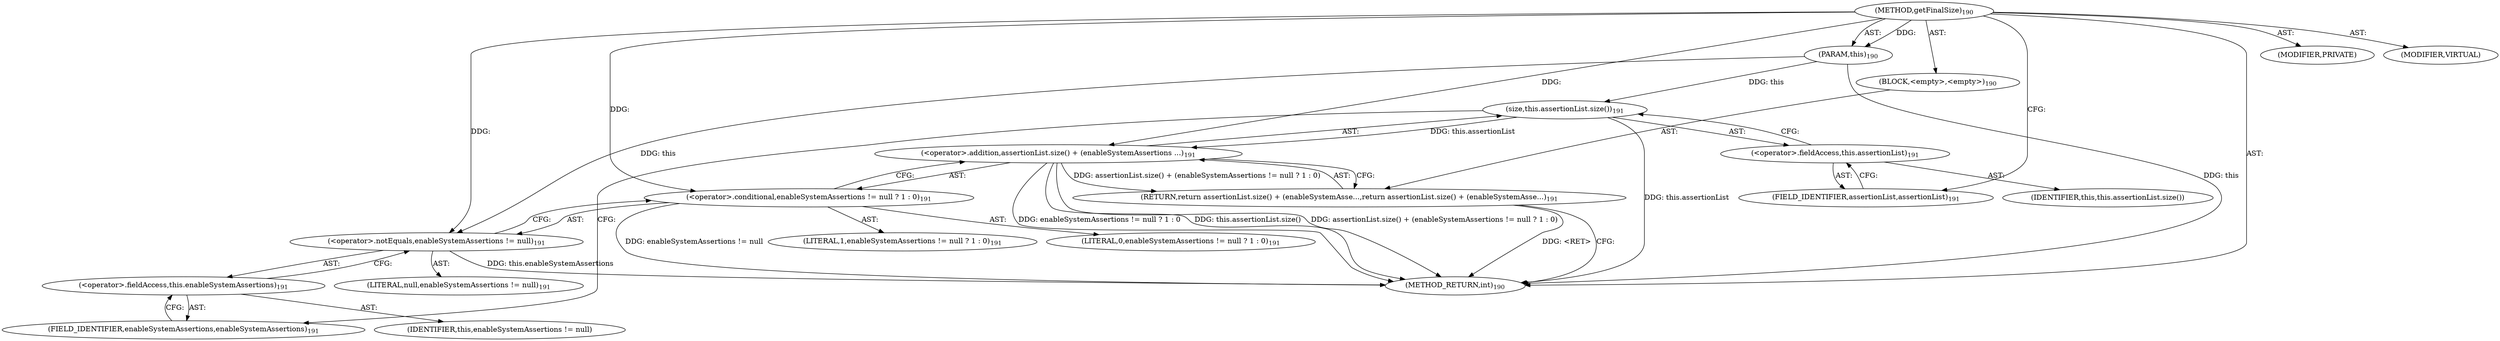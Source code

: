 digraph "getFinalSize" {  
"111669149702" [label = <(METHOD,getFinalSize)<SUB>190</SUB>> ]
"115964117007" [label = <(PARAM,this)<SUB>190</SUB>> ]
"25769803787" [label = <(BLOCK,&lt;empty&gt;,&lt;empty&gt;)<SUB>190</SUB>> ]
"146028888067" [label = <(RETURN,return assertionList.size() + (enableSystemAsse...,return assertionList.size() + (enableSystemAsse...)<SUB>191</SUB>> ]
"30064771106" [label = <(&lt;operator&gt;.addition,assertionList.size() + (enableSystemAssertions ...)<SUB>191</SUB>> ]
"30064771107" [label = <(size,this.assertionList.size())<SUB>191</SUB>> ]
"30064771108" [label = <(&lt;operator&gt;.fieldAccess,this.assertionList)<SUB>191</SUB>> ]
"68719476781" [label = <(IDENTIFIER,this,this.assertionList.size())> ]
"55834574853" [label = <(FIELD_IDENTIFIER,assertionList,assertionList)<SUB>191</SUB>> ]
"30064771109" [label = <(&lt;operator&gt;.conditional,enableSystemAssertions != null ? 1 : 0)<SUB>191</SUB>> ]
"30064771110" [label = <(&lt;operator&gt;.notEquals,enableSystemAssertions != null)<SUB>191</SUB>> ]
"30064771111" [label = <(&lt;operator&gt;.fieldAccess,this.enableSystemAssertions)<SUB>191</SUB>> ]
"68719476782" [label = <(IDENTIFIER,this,enableSystemAssertions != null)> ]
"55834574854" [label = <(FIELD_IDENTIFIER,enableSystemAssertions,enableSystemAssertions)<SUB>191</SUB>> ]
"90194313220" [label = <(LITERAL,null,enableSystemAssertions != null)<SUB>191</SUB>> ]
"90194313221" [label = <(LITERAL,1,enableSystemAssertions != null ? 1 : 0)<SUB>191</SUB>> ]
"90194313222" [label = <(LITERAL,0,enableSystemAssertions != null ? 1 : 0)<SUB>191</SUB>> ]
"133143986190" [label = <(MODIFIER,PRIVATE)> ]
"133143986191" [label = <(MODIFIER,VIRTUAL)> ]
"128849018886" [label = <(METHOD_RETURN,int)<SUB>190</SUB>> ]
  "111669149702" -> "115964117007"  [ label = "AST: "] 
  "111669149702" -> "25769803787"  [ label = "AST: "] 
  "111669149702" -> "133143986190"  [ label = "AST: "] 
  "111669149702" -> "133143986191"  [ label = "AST: "] 
  "111669149702" -> "128849018886"  [ label = "AST: "] 
  "25769803787" -> "146028888067"  [ label = "AST: "] 
  "146028888067" -> "30064771106"  [ label = "AST: "] 
  "30064771106" -> "30064771107"  [ label = "AST: "] 
  "30064771106" -> "30064771109"  [ label = "AST: "] 
  "30064771107" -> "30064771108"  [ label = "AST: "] 
  "30064771108" -> "68719476781"  [ label = "AST: "] 
  "30064771108" -> "55834574853"  [ label = "AST: "] 
  "30064771109" -> "30064771110"  [ label = "AST: "] 
  "30064771109" -> "90194313221"  [ label = "AST: "] 
  "30064771109" -> "90194313222"  [ label = "AST: "] 
  "30064771110" -> "30064771111"  [ label = "AST: "] 
  "30064771110" -> "90194313220"  [ label = "AST: "] 
  "30064771111" -> "68719476782"  [ label = "AST: "] 
  "30064771111" -> "55834574854"  [ label = "AST: "] 
  "146028888067" -> "128849018886"  [ label = "CFG: "] 
  "30064771106" -> "146028888067"  [ label = "CFG: "] 
  "30064771107" -> "55834574854"  [ label = "CFG: "] 
  "30064771109" -> "30064771106"  [ label = "CFG: "] 
  "30064771108" -> "30064771107"  [ label = "CFG: "] 
  "30064771110" -> "30064771109"  [ label = "CFG: "] 
  "55834574853" -> "30064771108"  [ label = "CFG: "] 
  "30064771111" -> "30064771110"  [ label = "CFG: "] 
  "55834574854" -> "30064771111"  [ label = "CFG: "] 
  "111669149702" -> "55834574853"  [ label = "CFG: "] 
  "146028888067" -> "128849018886"  [ label = "DDG: &lt;RET&gt;"] 
  "115964117007" -> "128849018886"  [ label = "DDG: this"] 
  "30064771107" -> "128849018886"  [ label = "DDG: this.assertionList"] 
  "30064771106" -> "128849018886"  [ label = "DDG: this.assertionList.size()"] 
  "30064771110" -> "128849018886"  [ label = "DDG: this.enableSystemAssertions"] 
  "30064771109" -> "128849018886"  [ label = "DDG: enableSystemAssertions != null"] 
  "30064771106" -> "128849018886"  [ label = "DDG: enableSystemAssertions != null ? 1 : 0"] 
  "30064771106" -> "128849018886"  [ label = "DDG: assertionList.size() + (enableSystemAssertions != null ? 1 : 0)"] 
  "111669149702" -> "115964117007"  [ label = "DDG: "] 
  "30064771106" -> "146028888067"  [ label = "DDG: assertionList.size() + (enableSystemAssertions != null ? 1 : 0)"] 
  "30064771107" -> "30064771106"  [ label = "DDG: this.assertionList"] 
  "111669149702" -> "30064771106"  [ label = "DDG: "] 
  "115964117007" -> "30064771107"  [ label = "DDG: this"] 
  "111669149702" -> "30064771109"  [ label = "DDG: "] 
  "115964117007" -> "30064771110"  [ label = "DDG: this"] 
  "111669149702" -> "30064771110"  [ label = "DDG: "] 
}
